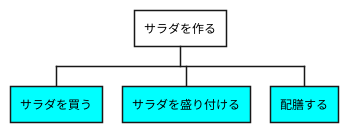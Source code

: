 @startwbs サラダを作る

*[#White] サラダを作る
**[#Aqua] サラダを買う
**[#Aqua] サラダを盛り付ける
**[#Aqua] 配膳する
@endwbs